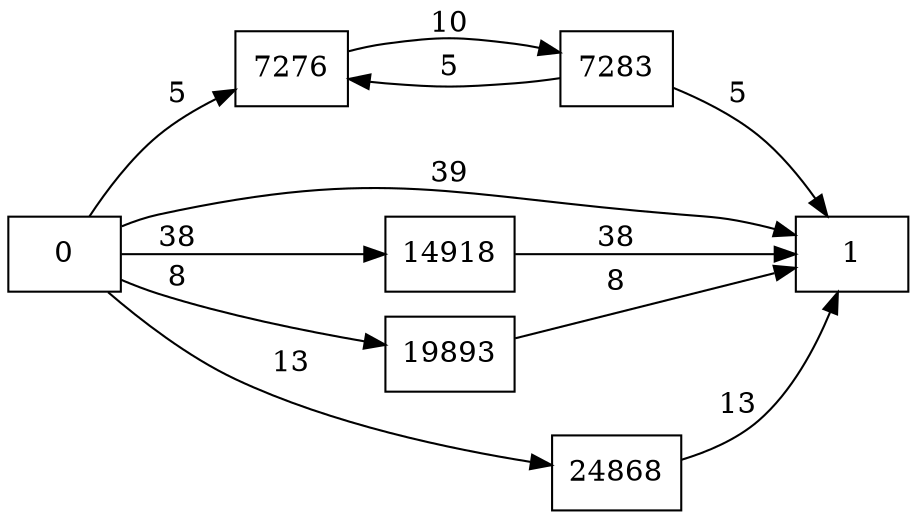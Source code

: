 digraph {
	graph [rankdir=LR]
	node [shape=rectangle]
	7276 -> 7283 [label=10]
	7283 -> 7276 [label=5]
	7283 -> 1 [label=5]
	14918 -> 1 [label=38]
	19893 -> 1 [label=8]
	24868 -> 1 [label=13]
	0 -> 1 [label=39]
	0 -> 7276 [label=5]
	0 -> 14918 [label=38]
	0 -> 19893 [label=8]
	0 -> 24868 [label=13]
}
